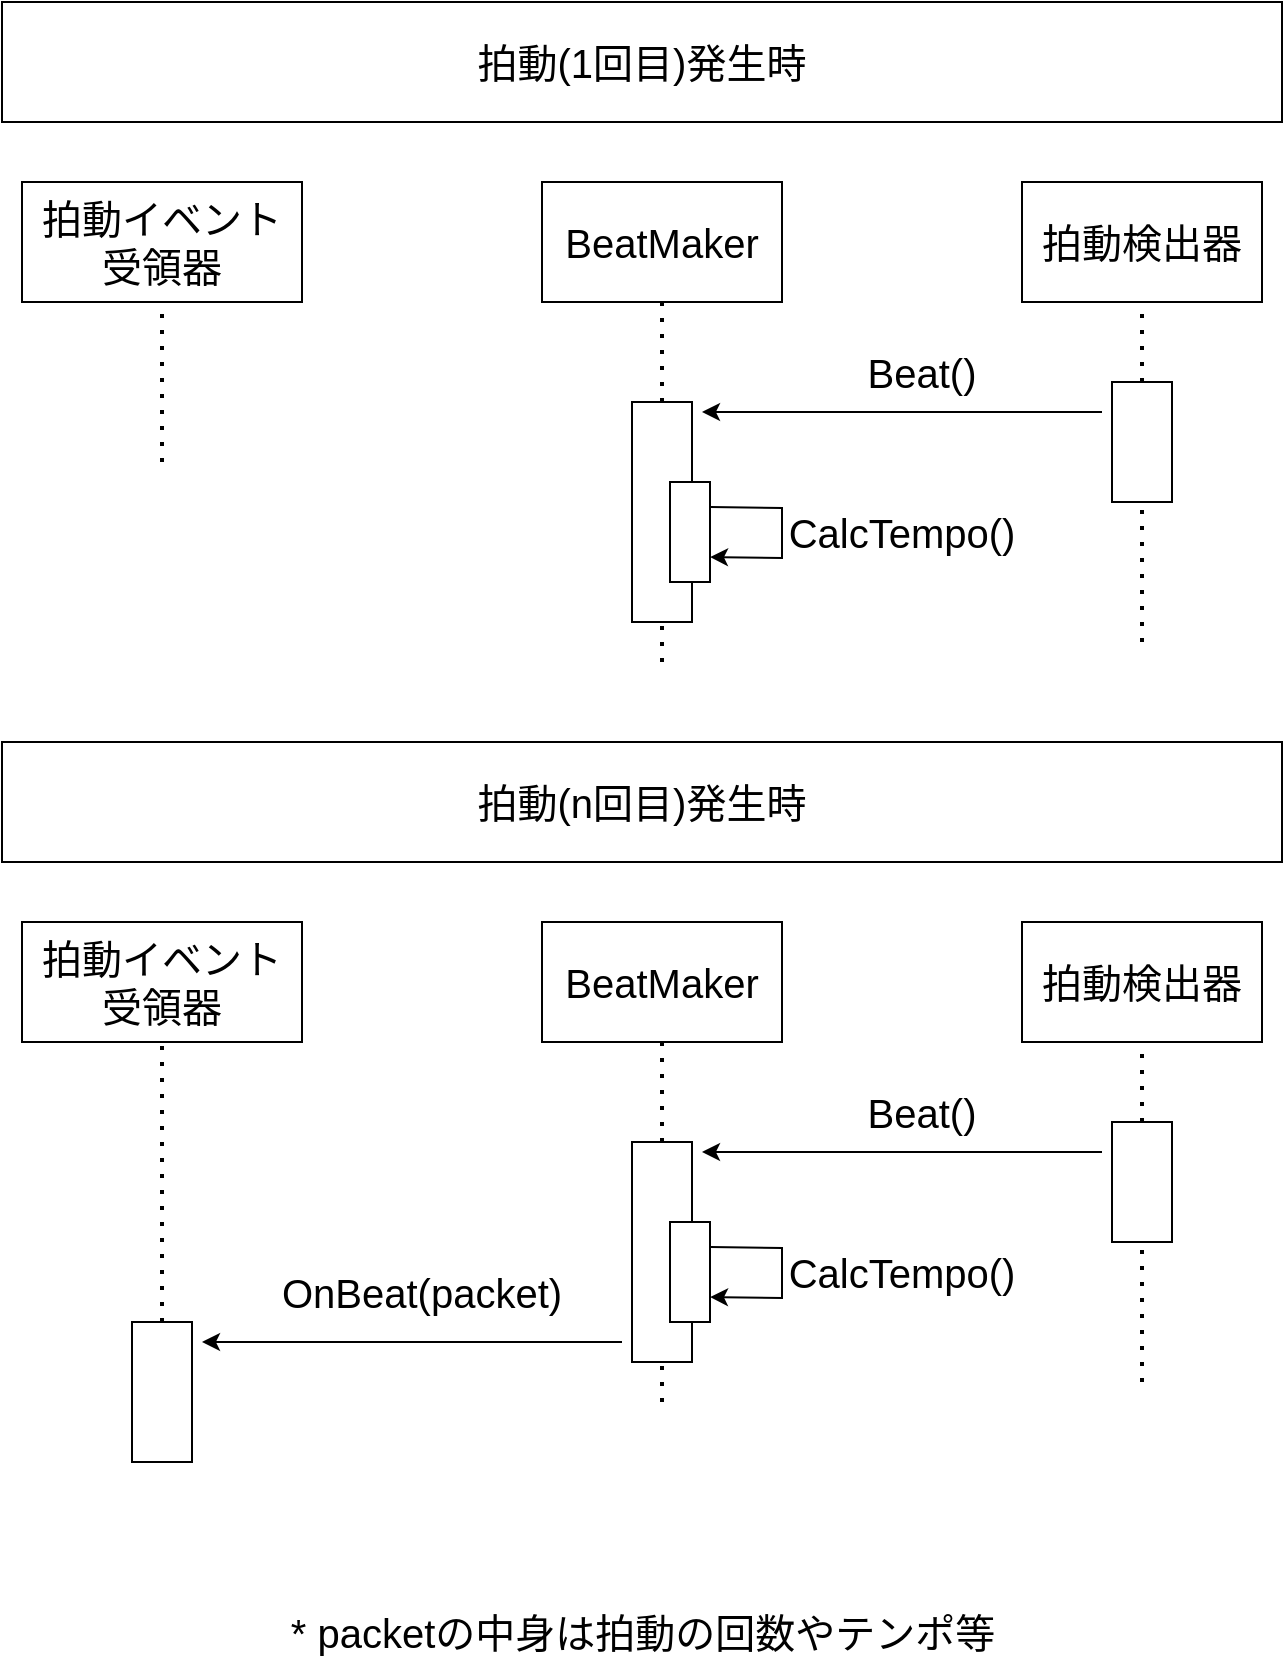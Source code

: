 <mxfile version="18.0.1" type="device"><diagram id="Lch7ZTuWvosd0g6X9x6Q" name="ページ1"><mxGraphModel dx="1102" dy="865" grid="1" gridSize="10" guides="1" tooltips="1" connect="1" arrows="1" fold="1" page="1" pageScale="1" pageWidth="827" pageHeight="1169" math="0" shadow="0"><root><mxCell id="0"/><mxCell id="1" parent="0"/><mxCell id="IA7GB1RF_ZFYpPhFsfwK-1" value="BeatMaker" style="rounded=0;whiteSpace=wrap;html=1;fontSize=20;" vertex="1" parent="1"><mxGeometry x="350" y="170" width="120" height="60" as="geometry"/></mxCell><mxCell id="IA7GB1RF_ZFYpPhFsfwK-2" value="拍動(1回目)発生時" style="rounded=0;whiteSpace=wrap;html=1;fontSize=20;" vertex="1" parent="1"><mxGeometry x="80" y="80" width="640" height="60" as="geometry"/></mxCell><mxCell id="IA7GB1RF_ZFYpPhFsfwK-3" value="拍動検出器" style="rounded=0;whiteSpace=wrap;html=1;fontSize=20;" vertex="1" parent="1"><mxGeometry x="590" y="170" width="120" height="60" as="geometry"/></mxCell><mxCell id="IA7GB1RF_ZFYpPhFsfwK-4" value="拍動イベント&lt;br&gt;受領器" style="rounded=0;whiteSpace=wrap;html=1;fontSize=20;" vertex="1" parent="1"><mxGeometry x="90" y="170" width="140" height="60" as="geometry"/></mxCell><mxCell id="IA7GB1RF_ZFYpPhFsfwK-5" value="" style="endArrow=none;dashed=1;html=1;dashPattern=1 3;strokeWidth=2;rounded=0;fontSize=20;entryX=0.5;entryY=1;entryDx=0;entryDy=0;" edge="1" parent="1" target="IA7GB1RF_ZFYpPhFsfwK-3"><mxGeometry width="50" height="50" relative="1" as="geometry"><mxPoint x="650" y="270" as="sourcePoint"/><mxPoint x="440" y="390" as="targetPoint"/></mxGeometry></mxCell><mxCell id="IA7GB1RF_ZFYpPhFsfwK-6" value="" style="endArrow=none;dashed=1;html=1;dashPattern=1 3;strokeWidth=2;rounded=0;fontSize=20;entryX=0.5;entryY=1;entryDx=0;entryDy=0;exitX=0.5;exitY=0;exitDx=0;exitDy=0;" edge="1" parent="1" source="IA7GB1RF_ZFYpPhFsfwK-10" target="IA7GB1RF_ZFYpPhFsfwK-1"><mxGeometry width="50" height="50" relative="1" as="geometry"><mxPoint x="410" y="270" as="sourcePoint"/><mxPoint x="660" y="240" as="targetPoint"/></mxGeometry></mxCell><mxCell id="IA7GB1RF_ZFYpPhFsfwK-7" value="" style="endArrow=none;dashed=1;html=1;dashPattern=1 3;strokeWidth=2;rounded=0;fontSize=20;entryX=0.5;entryY=1;entryDx=0;entryDy=0;" edge="1" parent="1" target="IA7GB1RF_ZFYpPhFsfwK-4"><mxGeometry width="50" height="50" relative="1" as="geometry"><mxPoint x="160" y="310" as="sourcePoint"/><mxPoint x="420" y="240" as="targetPoint"/></mxGeometry></mxCell><mxCell id="IA7GB1RF_ZFYpPhFsfwK-8" value="" style="rounded=0;whiteSpace=wrap;html=1;fontSize=20;" vertex="1" parent="1"><mxGeometry x="635" y="270" width="30" height="60" as="geometry"/></mxCell><mxCell id="IA7GB1RF_ZFYpPhFsfwK-9" value="" style="endArrow=classic;html=1;rounded=0;fontSize=20;" edge="1" parent="1"><mxGeometry width="50" height="50" relative="1" as="geometry"><mxPoint x="630" y="285" as="sourcePoint"/><mxPoint x="430" y="285" as="targetPoint"/></mxGeometry></mxCell><mxCell id="IA7GB1RF_ZFYpPhFsfwK-10" value="" style="rounded=0;whiteSpace=wrap;html=1;fontSize=20;" vertex="1" parent="1"><mxGeometry x="395" y="280" width="30" height="110" as="geometry"/></mxCell><mxCell id="IA7GB1RF_ZFYpPhFsfwK-11" value="Beat()" style="text;html=1;strokeColor=none;fillColor=none;align=center;verticalAlign=middle;whiteSpace=wrap;rounded=0;fontSize=20;" vertex="1" parent="1"><mxGeometry x="510" y="250" width="60" height="30" as="geometry"/></mxCell><mxCell id="IA7GB1RF_ZFYpPhFsfwK-14" value="" style="rounded=0;whiteSpace=wrap;html=1;fontSize=20;" vertex="1" parent="1"><mxGeometry x="414" y="320" width="20" height="50" as="geometry"/></mxCell><mxCell id="IA7GB1RF_ZFYpPhFsfwK-15" value="" style="endArrow=classic;html=1;rounded=0;fontSize=20;exitX=1;exitY=0.25;exitDx=0;exitDy=0;entryX=1;entryY=0.75;entryDx=0;entryDy=0;" edge="1" parent="1" source="IA7GB1RF_ZFYpPhFsfwK-14" target="IA7GB1RF_ZFYpPhFsfwK-14"><mxGeometry width="50" height="50" relative="1" as="geometry"><mxPoint x="640" y="295" as="sourcePoint"/><mxPoint x="450" y="390" as="targetPoint"/><Array as="points"><mxPoint x="470" y="333"/><mxPoint x="470" y="358"/></Array></mxGeometry></mxCell><mxCell id="IA7GB1RF_ZFYpPhFsfwK-16" value="CalcTempo()" style="text;html=1;strokeColor=none;fillColor=none;align=center;verticalAlign=middle;whiteSpace=wrap;rounded=0;fontSize=20;" vertex="1" parent="1"><mxGeometry x="500" y="330" width="60" height="30" as="geometry"/></mxCell><mxCell id="IA7GB1RF_ZFYpPhFsfwK-17" value="" style="endArrow=none;dashed=1;html=1;dashPattern=1 3;strokeWidth=2;rounded=0;fontSize=20;entryX=0.5;entryY=1;entryDx=0;entryDy=0;" edge="1" parent="1" target="IA7GB1RF_ZFYpPhFsfwK-8"><mxGeometry width="50" height="50" relative="1" as="geometry"><mxPoint x="650" y="400" as="sourcePoint"/><mxPoint x="660" y="240" as="targetPoint"/></mxGeometry></mxCell><mxCell id="IA7GB1RF_ZFYpPhFsfwK-18" value="" style="endArrow=none;dashed=1;html=1;dashPattern=1 3;strokeWidth=2;rounded=0;fontSize=20;entryX=0.5;entryY=1;entryDx=0;entryDy=0;" edge="1" parent="1" target="IA7GB1RF_ZFYpPhFsfwK-10"><mxGeometry width="50" height="50" relative="1" as="geometry"><mxPoint x="410" y="410" as="sourcePoint"/><mxPoint x="660" y="340" as="targetPoint"/></mxGeometry></mxCell><mxCell id="IA7GB1RF_ZFYpPhFsfwK-19" value="拍動(n回目)発生時" style="rounded=0;whiteSpace=wrap;html=1;fontSize=20;" vertex="1" parent="1"><mxGeometry x="80" y="450" width="640" height="60" as="geometry"/></mxCell><mxCell id="IA7GB1RF_ZFYpPhFsfwK-20" value="BeatMaker" style="rounded=0;whiteSpace=wrap;html=1;fontSize=20;" vertex="1" parent="1"><mxGeometry x="350" y="540" width="120" height="60" as="geometry"/></mxCell><mxCell id="IA7GB1RF_ZFYpPhFsfwK-21" value="拍動検出器" style="rounded=0;whiteSpace=wrap;html=1;fontSize=20;" vertex="1" parent="1"><mxGeometry x="590" y="540" width="120" height="60" as="geometry"/></mxCell><mxCell id="IA7GB1RF_ZFYpPhFsfwK-22" value="拍動イベント&lt;br&gt;受領器" style="rounded=0;whiteSpace=wrap;html=1;fontSize=20;" vertex="1" parent="1"><mxGeometry x="90" y="540" width="140" height="60" as="geometry"/></mxCell><mxCell id="IA7GB1RF_ZFYpPhFsfwK-23" value="" style="endArrow=none;dashed=1;html=1;dashPattern=1 3;strokeWidth=2;rounded=0;fontSize=20;entryX=0.5;entryY=1;entryDx=0;entryDy=0;" edge="1" target="IA7GB1RF_ZFYpPhFsfwK-21" parent="1"><mxGeometry width="50" height="50" relative="1" as="geometry"><mxPoint x="650" y="640" as="sourcePoint"/><mxPoint x="440" y="760" as="targetPoint"/></mxGeometry></mxCell><mxCell id="IA7GB1RF_ZFYpPhFsfwK-24" value="" style="endArrow=none;dashed=1;html=1;dashPattern=1 3;strokeWidth=2;rounded=0;fontSize=20;entryX=0.5;entryY=1;entryDx=0;entryDy=0;exitX=0.5;exitY=0;exitDx=0;exitDy=0;" edge="1" source="IA7GB1RF_ZFYpPhFsfwK-28" target="IA7GB1RF_ZFYpPhFsfwK-20" parent="1"><mxGeometry width="50" height="50" relative="1" as="geometry"><mxPoint x="410" y="640" as="sourcePoint"/><mxPoint x="660" y="610" as="targetPoint"/></mxGeometry></mxCell><mxCell id="IA7GB1RF_ZFYpPhFsfwK-25" value="" style="endArrow=none;dashed=1;html=1;dashPattern=1 3;strokeWidth=2;rounded=0;fontSize=20;entryX=0.5;entryY=1;entryDx=0;entryDy=0;" edge="1" target="IA7GB1RF_ZFYpPhFsfwK-22" parent="1"><mxGeometry width="50" height="50" relative="1" as="geometry"><mxPoint x="160" y="740" as="sourcePoint"/><mxPoint x="420" y="610" as="targetPoint"/></mxGeometry></mxCell><mxCell id="IA7GB1RF_ZFYpPhFsfwK-26" value="" style="rounded=0;whiteSpace=wrap;html=1;fontSize=20;" vertex="1" parent="1"><mxGeometry x="635" y="640" width="30" height="60" as="geometry"/></mxCell><mxCell id="IA7GB1RF_ZFYpPhFsfwK-27" value="" style="endArrow=classic;html=1;rounded=0;fontSize=20;" edge="1" parent="1"><mxGeometry width="50" height="50" relative="1" as="geometry"><mxPoint x="630" y="655" as="sourcePoint"/><mxPoint x="430" y="655" as="targetPoint"/></mxGeometry></mxCell><mxCell id="IA7GB1RF_ZFYpPhFsfwK-28" value="" style="rounded=0;whiteSpace=wrap;html=1;fontSize=20;" vertex="1" parent="1"><mxGeometry x="395" y="650" width="30" height="110" as="geometry"/></mxCell><mxCell id="IA7GB1RF_ZFYpPhFsfwK-29" value="Beat()" style="text;html=1;strokeColor=none;fillColor=none;align=center;verticalAlign=middle;whiteSpace=wrap;rounded=0;fontSize=20;" vertex="1" parent="1"><mxGeometry x="510" y="620" width="60" height="30" as="geometry"/></mxCell><mxCell id="IA7GB1RF_ZFYpPhFsfwK-30" value="" style="rounded=0;whiteSpace=wrap;html=1;fontSize=20;" vertex="1" parent="1"><mxGeometry x="414" y="690" width="20" height="50" as="geometry"/></mxCell><mxCell id="IA7GB1RF_ZFYpPhFsfwK-31" value="" style="endArrow=classic;html=1;rounded=0;fontSize=20;exitX=1;exitY=0.25;exitDx=0;exitDy=0;entryX=1;entryY=0.75;entryDx=0;entryDy=0;" edge="1" source="IA7GB1RF_ZFYpPhFsfwK-30" target="IA7GB1RF_ZFYpPhFsfwK-30" parent="1"><mxGeometry width="50" height="50" relative="1" as="geometry"><mxPoint x="640" y="665" as="sourcePoint"/><mxPoint x="450" y="760" as="targetPoint"/><Array as="points"><mxPoint x="470" y="703"/><mxPoint x="470" y="728"/></Array></mxGeometry></mxCell><mxCell id="IA7GB1RF_ZFYpPhFsfwK-32" value="CalcTempo()" style="text;html=1;strokeColor=none;fillColor=none;align=center;verticalAlign=middle;whiteSpace=wrap;rounded=0;fontSize=20;" vertex="1" parent="1"><mxGeometry x="500" y="700" width="60" height="30" as="geometry"/></mxCell><mxCell id="IA7GB1RF_ZFYpPhFsfwK-33" value="" style="endArrow=none;dashed=1;html=1;dashPattern=1 3;strokeWidth=2;rounded=0;fontSize=20;entryX=0.5;entryY=1;entryDx=0;entryDy=0;" edge="1" target="IA7GB1RF_ZFYpPhFsfwK-26" parent="1"><mxGeometry width="50" height="50" relative="1" as="geometry"><mxPoint x="650" y="770" as="sourcePoint"/><mxPoint x="660" y="610" as="targetPoint"/></mxGeometry></mxCell><mxCell id="IA7GB1RF_ZFYpPhFsfwK-34" value="" style="endArrow=none;dashed=1;html=1;dashPattern=1 3;strokeWidth=2;rounded=0;fontSize=20;entryX=0.5;entryY=1;entryDx=0;entryDy=0;" edge="1" target="IA7GB1RF_ZFYpPhFsfwK-28" parent="1"><mxGeometry width="50" height="50" relative="1" as="geometry"><mxPoint x="410" y="780" as="sourcePoint"/><mxPoint x="660" y="710" as="targetPoint"/></mxGeometry></mxCell><mxCell id="IA7GB1RF_ZFYpPhFsfwK-35" value="" style="endArrow=classic;html=1;rounded=0;fontSize=20;" edge="1" parent="1"><mxGeometry width="50" height="50" relative="1" as="geometry"><mxPoint x="390" y="750" as="sourcePoint"/><mxPoint x="180" y="750" as="targetPoint"/></mxGeometry></mxCell><mxCell id="IA7GB1RF_ZFYpPhFsfwK-36" value="OnBeat(packet)" style="text;html=1;strokeColor=none;fillColor=none;align=center;verticalAlign=middle;whiteSpace=wrap;rounded=0;fontSize=20;" vertex="1" parent="1"><mxGeometry x="260" y="710" width="60" height="30" as="geometry"/></mxCell><mxCell id="IA7GB1RF_ZFYpPhFsfwK-37" value="" style="rounded=0;whiteSpace=wrap;html=1;fontSize=20;" vertex="1" parent="1"><mxGeometry x="145" y="740" width="30" height="70" as="geometry"/></mxCell><mxCell id="IA7GB1RF_ZFYpPhFsfwK-38" value="* packetの中身は拍動の回数やテンポ等" style="text;html=1;strokeColor=none;fillColor=none;align=center;verticalAlign=middle;whiteSpace=wrap;rounded=0;fontSize=20;" vertex="1" parent="1"><mxGeometry x="212.5" y="880" width="375" height="30" as="geometry"/></mxCell></root></mxGraphModel></diagram></mxfile>